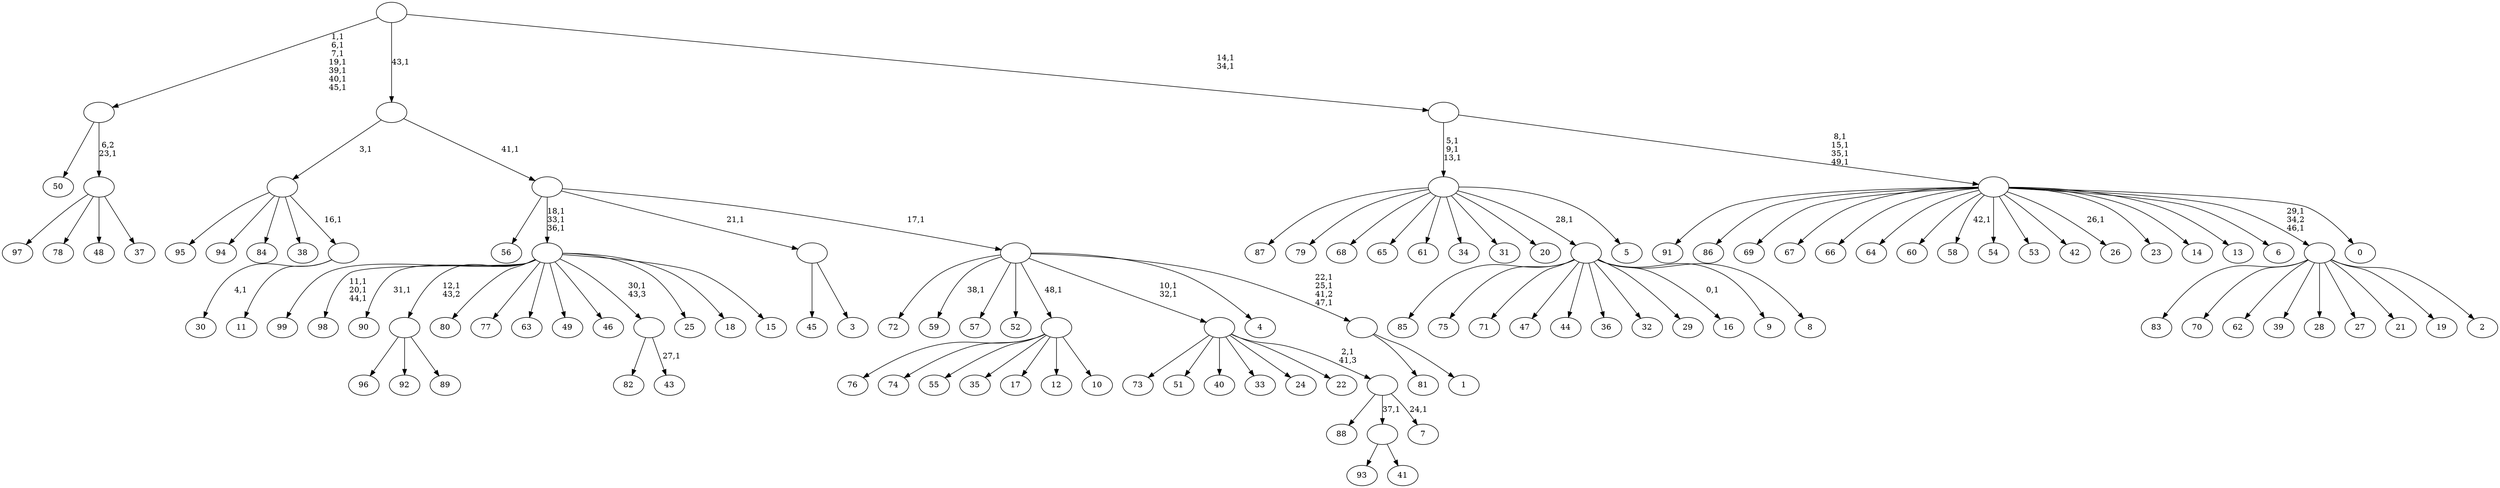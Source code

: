 digraph T {
	150 [label="99"]
	149 [label="98"]
	145 [label="97"]
	144 [label="96"]
	143 [label="95"]
	142 [label="94"]
	141 [label="93"]
	140 [label="92"]
	139 [label="91"]
	138 [label="90"]
	136 [label="89"]
	135 [label=""]
	134 [label="88"]
	133 [label="87"]
	132 [label="86"]
	131 [label="85"]
	130 [label="84"]
	129 [label="83"]
	128 [label="82"]
	127 [label="81"]
	126 [label="80"]
	125 [label="79"]
	124 [label="78"]
	123 [label="77"]
	122 [label="76"]
	121 [label="75"]
	120 [label="74"]
	119 [label="73"]
	118 [label="72"]
	117 [label="71"]
	116 [label="70"]
	115 [label="69"]
	114 [label="68"]
	113 [label="67"]
	112 [label="66"]
	111 [label="65"]
	110 [label="64"]
	109 [label="63"]
	108 [label="62"]
	107 [label="61"]
	106 [label="60"]
	105 [label="59"]
	103 [label="58"]
	101 [label="57"]
	100 [label="56"]
	99 [label="55"]
	98 [label="54"]
	97 [label="53"]
	96 [label="52"]
	95 [label="51"]
	94 [label="50"]
	93 [label="49"]
	92 [label="48"]
	91 [label="47"]
	90 [label="46"]
	89 [label="45"]
	88 [label="44"]
	87 [label="43"]
	85 [label=""]
	84 [label="42"]
	83 [label="41"]
	82 [label=""]
	81 [label="40"]
	80 [label="39"]
	79 [label="38"]
	78 [label="37"]
	77 [label=""]
	76 [label=""]
	69 [label="36"]
	68 [label="35"]
	67 [label="34"]
	66 [label="33"]
	65 [label="32"]
	64 [label="31"]
	63 [label="30"]
	61 [label="29"]
	60 [label="28"]
	59 [label="27"]
	58 [label="26"]
	56 [label="25"]
	55 [label="24"]
	54 [label="23"]
	53 [label="22"]
	52 [label="21"]
	51 [label="20"]
	50 [label="19"]
	49 [label="18"]
	48 [label="17"]
	47 [label="16"]
	45 [label="15"]
	44 [label=""]
	41 [label="14"]
	40 [label="13"]
	39 [label="12"]
	38 [label="11"]
	37 [label=""]
	36 [label=""]
	35 [label="10"]
	34 [label=""]
	33 [label="9"]
	32 [label="8"]
	31 [label=""]
	30 [label="7"]
	28 [label=""]
	27 [label=""]
	25 [label="6"]
	24 [label="5"]
	23 [label=""]
	20 [label="4"]
	19 [label="3"]
	18 [label=""]
	17 [label="2"]
	16 [label=""]
	14 [label="1"]
	13 [label=""]
	10 [label=""]
	9 [label=""]
	8 [label=""]
	7 [label="0"]
	6 [label=""]
	2 [label=""]
	0 [label=""]
	135 -> 144 [label=""]
	135 -> 140 [label=""]
	135 -> 136 [label=""]
	85 -> 87 [label="27,1"]
	85 -> 128 [label=""]
	82 -> 141 [label=""]
	82 -> 83 [label=""]
	77 -> 145 [label=""]
	77 -> 124 [label=""]
	77 -> 92 [label=""]
	77 -> 78 [label=""]
	76 -> 94 [label=""]
	76 -> 77 [label="6,2\n23,1"]
	44 -> 138 [label="31,1"]
	44 -> 149 [label="11,1\n20,1\n44,1"]
	44 -> 150 [label=""]
	44 -> 135 [label="12,1\n43,2"]
	44 -> 126 [label=""]
	44 -> 123 [label=""]
	44 -> 109 [label=""]
	44 -> 93 [label=""]
	44 -> 90 [label=""]
	44 -> 85 [label="30,1\n43,3"]
	44 -> 56 [label=""]
	44 -> 49 [label=""]
	44 -> 45 [label=""]
	37 -> 63 [label="4,1"]
	37 -> 38 [label=""]
	36 -> 143 [label=""]
	36 -> 142 [label=""]
	36 -> 130 [label=""]
	36 -> 79 [label=""]
	36 -> 37 [label="16,1"]
	34 -> 122 [label=""]
	34 -> 120 [label=""]
	34 -> 99 [label=""]
	34 -> 68 [label=""]
	34 -> 48 [label=""]
	34 -> 39 [label=""]
	34 -> 35 [label=""]
	31 -> 47 [label="0,1"]
	31 -> 131 [label=""]
	31 -> 121 [label=""]
	31 -> 117 [label=""]
	31 -> 91 [label=""]
	31 -> 88 [label=""]
	31 -> 69 [label=""]
	31 -> 65 [label=""]
	31 -> 61 [label=""]
	31 -> 33 [label=""]
	31 -> 32 [label=""]
	28 -> 30 [label="24,1"]
	28 -> 134 [label=""]
	28 -> 82 [label="37,1"]
	27 -> 119 [label=""]
	27 -> 95 [label=""]
	27 -> 81 [label=""]
	27 -> 66 [label=""]
	27 -> 55 [label=""]
	27 -> 53 [label=""]
	27 -> 28 [label="2,1\n41,3"]
	23 -> 133 [label=""]
	23 -> 125 [label=""]
	23 -> 114 [label=""]
	23 -> 111 [label=""]
	23 -> 107 [label=""]
	23 -> 67 [label=""]
	23 -> 64 [label=""]
	23 -> 51 [label=""]
	23 -> 31 [label="28,1"]
	23 -> 24 [label=""]
	18 -> 89 [label=""]
	18 -> 19 [label=""]
	16 -> 129 [label=""]
	16 -> 116 [label=""]
	16 -> 108 [label=""]
	16 -> 80 [label=""]
	16 -> 60 [label=""]
	16 -> 59 [label=""]
	16 -> 52 [label=""]
	16 -> 50 [label=""]
	16 -> 17 [label=""]
	13 -> 127 [label=""]
	13 -> 14 [label=""]
	10 -> 13 [label="22,1\n25,1\n41,2\n47,1"]
	10 -> 27 [label="10,1\n32,1"]
	10 -> 105 [label="38,1"]
	10 -> 118 [label=""]
	10 -> 101 [label=""]
	10 -> 96 [label=""]
	10 -> 34 [label="48,1"]
	10 -> 20 [label=""]
	9 -> 44 [label="18,1\n33,1\n36,1"]
	9 -> 100 [label=""]
	9 -> 18 [label="21,1"]
	9 -> 10 [label="17,1"]
	8 -> 36 [label="3,1"]
	8 -> 9 [label="41,1"]
	6 -> 16 [label="29,1\n34,2\n46,1"]
	6 -> 58 [label="26,1"]
	6 -> 103 [label="42,1"]
	6 -> 139 [label=""]
	6 -> 132 [label=""]
	6 -> 115 [label=""]
	6 -> 113 [label=""]
	6 -> 112 [label=""]
	6 -> 110 [label=""]
	6 -> 106 [label=""]
	6 -> 98 [label=""]
	6 -> 97 [label=""]
	6 -> 84 [label=""]
	6 -> 54 [label=""]
	6 -> 41 [label=""]
	6 -> 40 [label=""]
	6 -> 25 [label=""]
	6 -> 7 [label=""]
	2 -> 6 [label="8,1\n15,1\n35,1\n49,1"]
	2 -> 23 [label="5,1\n9,1\n13,1"]
	0 -> 2 [label="14,1\n34,1"]
	0 -> 76 [label="1,1\n6,1\n7,1\n19,1\n39,1\n40,1\n45,1"]
	0 -> 8 [label="43,1"]
}

